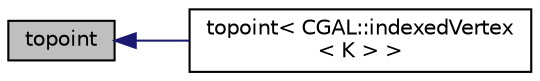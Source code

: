 digraph "topoint"
{
  bgcolor="transparent";
  edge [fontname="Helvetica",fontsize="10",labelfontname="Helvetica",labelfontsize="10"];
  node [fontname="Helvetica",fontsize="10",shape=record];
  rankdir="LR";
  Node1 [label="topoint",height=0.2,width=0.4,color="black", fillcolor="grey75", style="filled", fontcolor="black"];
  Node1 -> Node2 [dir="back",color="midnightblue",fontsize="10",style="solid",fontname="Helvetica"];
  Node2 [label="topoint\< CGAL::indexedVertex\l\< K \> \>",height=0.2,width=0.4,color="black",URL="$a10733.html#a26dcbbe5097edaa80be703c0ff6b82e0",tooltip="Specialisation for indexedVertex. "];
}
